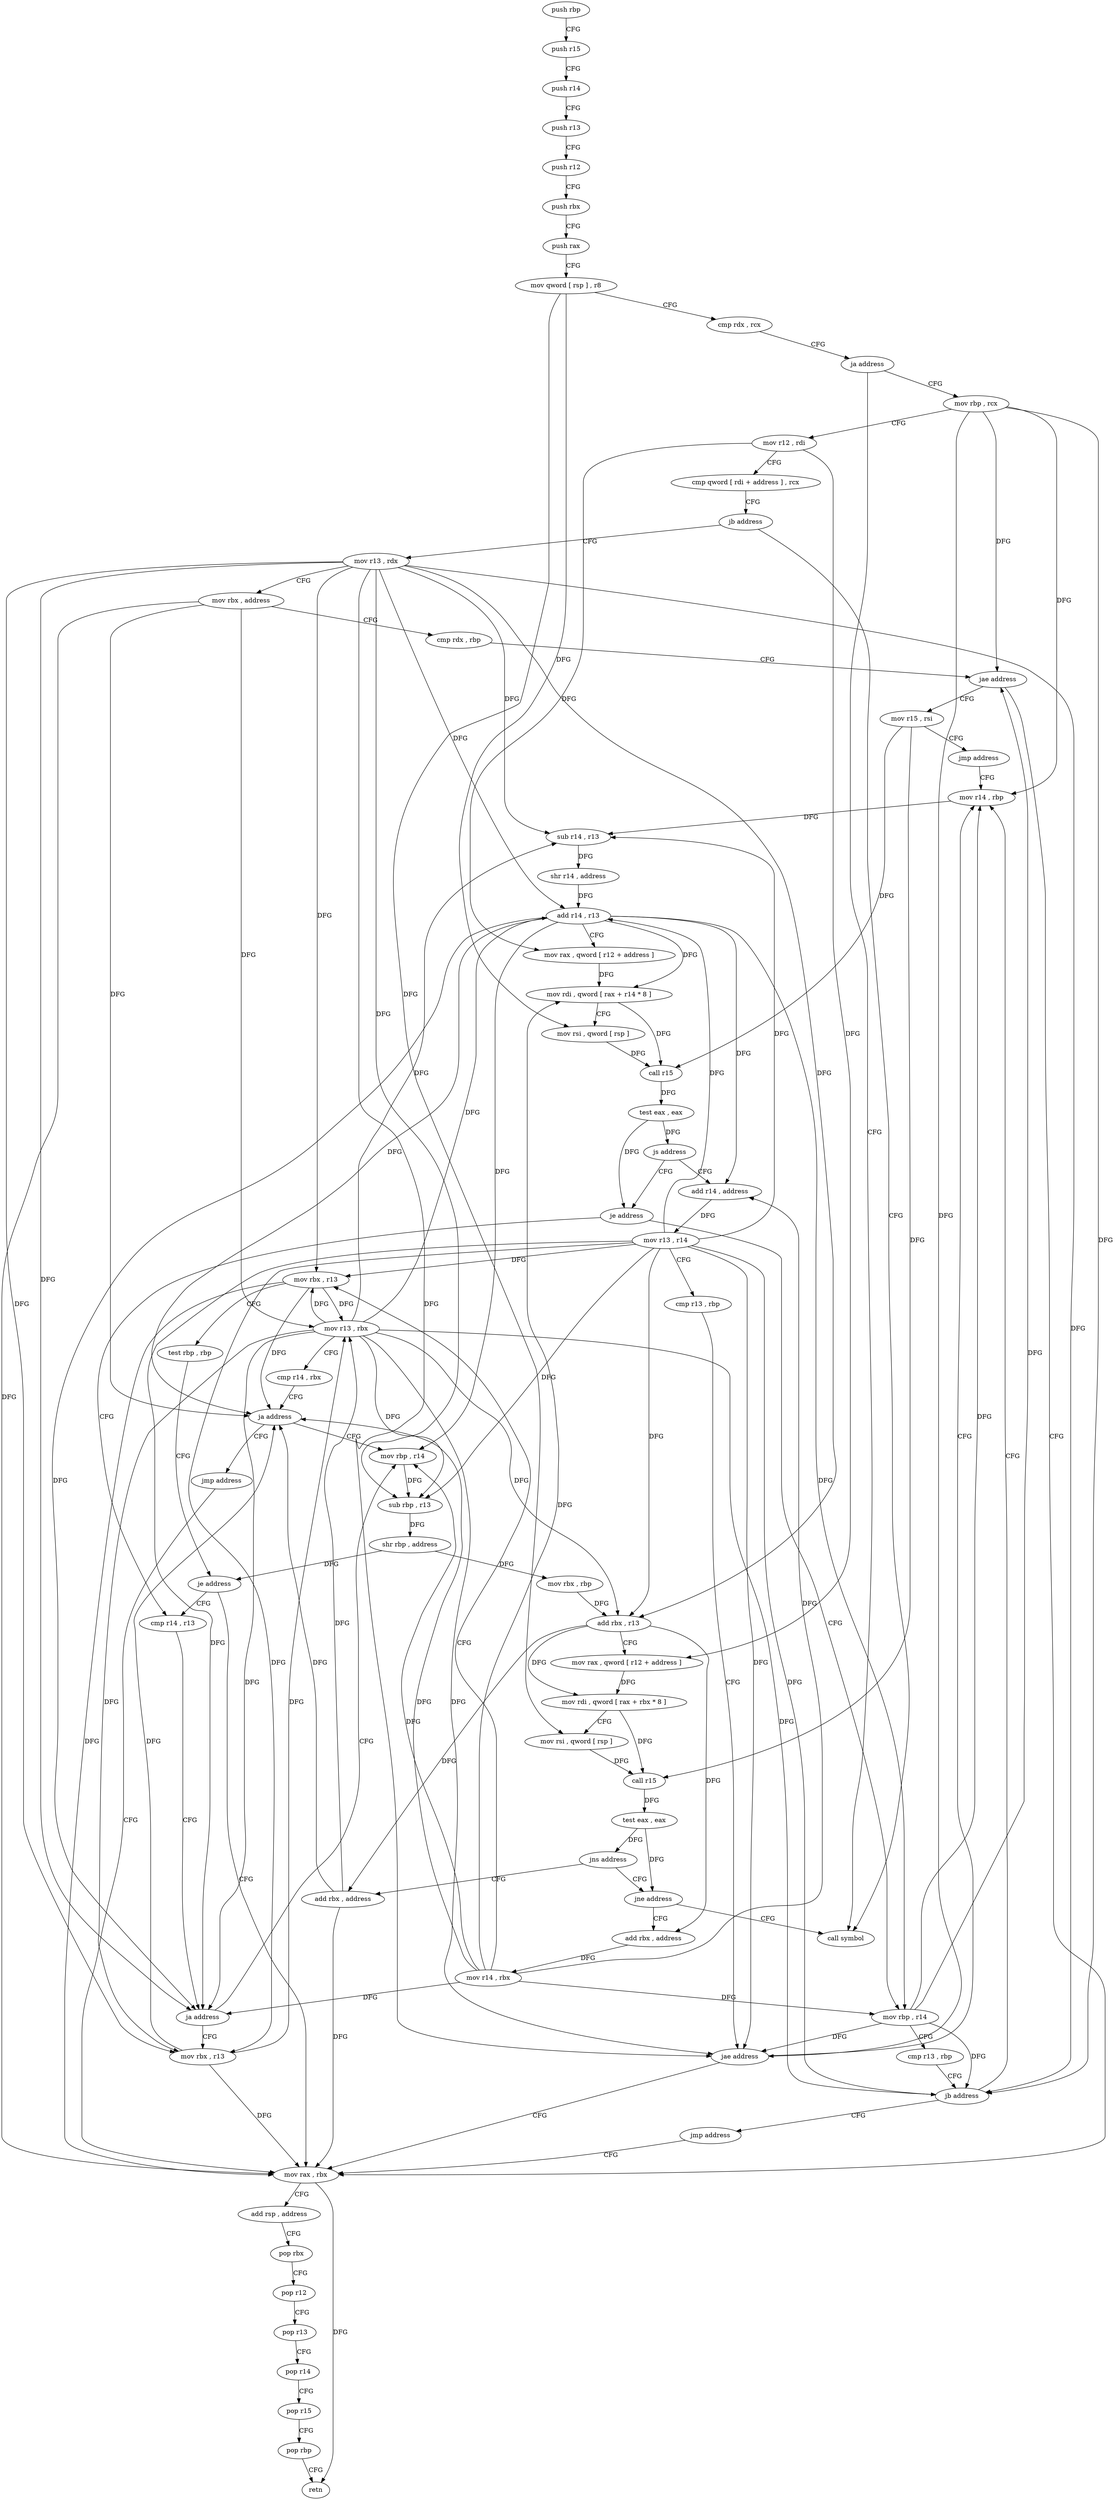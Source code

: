 digraph "func" {
"162720" [label = "push rbp" ]
"162721" [label = "push r15" ]
"162723" [label = "push r14" ]
"162725" [label = "push r13" ]
"162727" [label = "push r12" ]
"162729" [label = "push rbx" ]
"162730" [label = "push rax" ]
"162731" [label = "mov qword [ rsp ] , r8" ]
"162735" [label = "cmp rdx , rcx" ]
"162738" [label = "ja address" ]
"162940" [label = "call symbol" ]
"162744" [label = "mov rbp , rcx" ]
"162747" [label = "mov r12 , rdi" ]
"162750" [label = "cmp qword [ rdi + address ] , rcx" ]
"162754" [label = "jb address" ]
"162760" [label = "mov r13 , rdx" ]
"162763" [label = "mov rbx , address" ]
"162770" [label = "cmp rdx , rbp" ]
"162773" [label = "jae address" ]
"162922" [label = "mov rax , rbx" ]
"162779" [label = "mov r15 , rsi" ]
"162925" [label = "add rsp , address" ]
"162929" [label = "pop rbx" ]
"162930" [label = "pop r12" ]
"162932" [label = "pop r13" ]
"162934" [label = "pop r14" ]
"162936" [label = "pop r15" ]
"162938" [label = "pop rbp" ]
"162939" [label = "retn" ]
"162782" [label = "jmp address" ]
"162796" [label = "mov r14 , rbp" ]
"162799" [label = "sub r14 , r13" ]
"162802" [label = "shr r14 , address" ]
"162805" [label = "add r14 , r13" ]
"162808" [label = "mov rax , qword [ r12 + address ]" ]
"162813" [label = "mov rdi , qword [ rax + r14 * 8 ]" ]
"162817" [label = "mov rsi , qword [ rsp ]" ]
"162821" [label = "call r15" ]
"162824" [label = "test eax , eax" ]
"162826" [label = "js address" ]
"162784" [label = "add r14 , address" ]
"162828" [label = "je address" ]
"162788" [label = "mov r13 , r14" ]
"162791" [label = "cmp r13 , rbp" ]
"162794" [label = "jae address" ]
"162914" [label = "cmp r14 , r13" ]
"162830" [label = "mov rbp , r14" ]
"162917" [label = "ja address" ]
"162848" [label = "mov rbp , r14" ]
"162919" [label = "mov rbx , r13" ]
"162833" [label = "cmp r13 , rbp" ]
"162836" [label = "jb address" ]
"162838" [label = "jmp address" ]
"162851" [label = "sub rbp , r13" ]
"162854" [label = "shr rbp , address" ]
"162857" [label = "mov rbx , rbp" ]
"162860" [label = "add rbx , r13" ]
"162863" [label = "mov rax , qword [ r12 + address ]" ]
"162868" [label = "mov rdi , qword [ rax + rbx * 8 ]" ]
"162872" [label = "mov rsi , qword [ rsp ]" ]
"162876" [label = "call r15" ]
"162879" [label = "test eax , eax" ]
"162881" [label = "jns address" ]
"162897" [label = "jne address" ]
"162883" [label = "add rbx , address" ]
"162899" [label = "add rbx , address" ]
"162887" [label = "mov r13 , rbx" ]
"162890" [label = "cmp r14 , rbx" ]
"162893" [label = "ja address" ]
"162895" [label = "jmp address" ]
"162903" [label = "mov r14 , rbx" ]
"162906" [label = "mov rbx , r13" ]
"162909" [label = "test rbp , rbp" ]
"162912" [label = "je address" ]
"162720" -> "162721" [ label = "CFG" ]
"162721" -> "162723" [ label = "CFG" ]
"162723" -> "162725" [ label = "CFG" ]
"162725" -> "162727" [ label = "CFG" ]
"162727" -> "162729" [ label = "CFG" ]
"162729" -> "162730" [ label = "CFG" ]
"162730" -> "162731" [ label = "CFG" ]
"162731" -> "162735" [ label = "CFG" ]
"162731" -> "162817" [ label = "DFG" ]
"162731" -> "162872" [ label = "DFG" ]
"162735" -> "162738" [ label = "CFG" ]
"162738" -> "162940" [ label = "CFG" ]
"162738" -> "162744" [ label = "CFG" ]
"162744" -> "162747" [ label = "CFG" ]
"162744" -> "162773" [ label = "DFG" ]
"162744" -> "162796" [ label = "DFG" ]
"162744" -> "162794" [ label = "DFG" ]
"162744" -> "162836" [ label = "DFG" ]
"162747" -> "162750" [ label = "CFG" ]
"162747" -> "162808" [ label = "DFG" ]
"162747" -> "162863" [ label = "DFG" ]
"162750" -> "162754" [ label = "CFG" ]
"162754" -> "162940" [ label = "CFG" ]
"162754" -> "162760" [ label = "CFG" ]
"162760" -> "162763" [ label = "CFG" ]
"162760" -> "162799" [ label = "DFG" ]
"162760" -> "162805" [ label = "DFG" ]
"162760" -> "162794" [ label = "DFG" ]
"162760" -> "162917" [ label = "DFG" ]
"162760" -> "162836" [ label = "DFG" ]
"162760" -> "162851" [ label = "DFG" ]
"162760" -> "162860" [ label = "DFG" ]
"162760" -> "162919" [ label = "DFG" ]
"162760" -> "162906" [ label = "DFG" ]
"162763" -> "162770" [ label = "CFG" ]
"162763" -> "162922" [ label = "DFG" ]
"162763" -> "162887" [ label = "DFG" ]
"162763" -> "162893" [ label = "DFG" ]
"162770" -> "162773" [ label = "CFG" ]
"162773" -> "162922" [ label = "CFG" ]
"162773" -> "162779" [ label = "CFG" ]
"162922" -> "162925" [ label = "CFG" ]
"162922" -> "162939" [ label = "DFG" ]
"162779" -> "162782" [ label = "CFG" ]
"162779" -> "162821" [ label = "DFG" ]
"162779" -> "162876" [ label = "DFG" ]
"162925" -> "162929" [ label = "CFG" ]
"162929" -> "162930" [ label = "CFG" ]
"162930" -> "162932" [ label = "CFG" ]
"162932" -> "162934" [ label = "CFG" ]
"162934" -> "162936" [ label = "CFG" ]
"162936" -> "162938" [ label = "CFG" ]
"162938" -> "162939" [ label = "CFG" ]
"162782" -> "162796" [ label = "CFG" ]
"162796" -> "162799" [ label = "DFG" ]
"162799" -> "162802" [ label = "DFG" ]
"162802" -> "162805" [ label = "DFG" ]
"162805" -> "162808" [ label = "CFG" ]
"162805" -> "162813" [ label = "DFG" ]
"162805" -> "162784" [ label = "DFG" ]
"162805" -> "162917" [ label = "DFG" ]
"162805" -> "162830" [ label = "DFG" ]
"162805" -> "162848" [ label = "DFG" ]
"162805" -> "162893" [ label = "DFG" ]
"162808" -> "162813" [ label = "DFG" ]
"162813" -> "162817" [ label = "CFG" ]
"162813" -> "162821" [ label = "DFG" ]
"162817" -> "162821" [ label = "DFG" ]
"162821" -> "162824" [ label = "DFG" ]
"162824" -> "162826" [ label = "DFG" ]
"162824" -> "162828" [ label = "DFG" ]
"162826" -> "162784" [ label = "CFG" ]
"162826" -> "162828" [ label = "CFG" ]
"162784" -> "162788" [ label = "DFG" ]
"162828" -> "162914" [ label = "CFG" ]
"162828" -> "162830" [ label = "CFG" ]
"162788" -> "162791" [ label = "CFG" ]
"162788" -> "162799" [ label = "DFG" ]
"162788" -> "162805" [ label = "DFG" ]
"162788" -> "162794" [ label = "DFG" ]
"162788" -> "162917" [ label = "DFG" ]
"162788" -> "162836" [ label = "DFG" ]
"162788" -> "162851" [ label = "DFG" ]
"162788" -> "162860" [ label = "DFG" ]
"162788" -> "162919" [ label = "DFG" ]
"162788" -> "162906" [ label = "DFG" ]
"162791" -> "162794" [ label = "CFG" ]
"162794" -> "162922" [ label = "CFG" ]
"162794" -> "162796" [ label = "CFG" ]
"162914" -> "162917" [ label = "CFG" ]
"162830" -> "162833" [ label = "CFG" ]
"162830" -> "162773" [ label = "DFG" ]
"162830" -> "162796" [ label = "DFG" ]
"162830" -> "162794" [ label = "DFG" ]
"162830" -> "162836" [ label = "DFG" ]
"162917" -> "162848" [ label = "CFG" ]
"162917" -> "162919" [ label = "CFG" ]
"162848" -> "162851" [ label = "DFG" ]
"162919" -> "162922" [ label = "DFG" ]
"162919" -> "162887" [ label = "DFG" ]
"162919" -> "162893" [ label = "DFG" ]
"162833" -> "162836" [ label = "CFG" ]
"162836" -> "162796" [ label = "CFG" ]
"162836" -> "162838" [ label = "CFG" ]
"162838" -> "162922" [ label = "CFG" ]
"162851" -> "162854" [ label = "DFG" ]
"162854" -> "162857" [ label = "DFG" ]
"162854" -> "162912" [ label = "DFG" ]
"162857" -> "162860" [ label = "DFG" ]
"162860" -> "162863" [ label = "CFG" ]
"162860" -> "162868" [ label = "DFG" ]
"162860" -> "162883" [ label = "DFG" ]
"162860" -> "162899" [ label = "DFG" ]
"162863" -> "162868" [ label = "DFG" ]
"162868" -> "162872" [ label = "CFG" ]
"162868" -> "162876" [ label = "DFG" ]
"162872" -> "162876" [ label = "DFG" ]
"162876" -> "162879" [ label = "DFG" ]
"162879" -> "162881" [ label = "DFG" ]
"162879" -> "162897" [ label = "DFG" ]
"162881" -> "162897" [ label = "CFG" ]
"162881" -> "162883" [ label = "CFG" ]
"162897" -> "162940" [ label = "CFG" ]
"162897" -> "162899" [ label = "CFG" ]
"162883" -> "162887" [ label = "DFG" ]
"162883" -> "162922" [ label = "DFG" ]
"162883" -> "162893" [ label = "DFG" ]
"162899" -> "162903" [ label = "DFG" ]
"162887" -> "162890" [ label = "CFG" ]
"162887" -> "162799" [ label = "DFG" ]
"162887" -> "162805" [ label = "DFG" ]
"162887" -> "162917" [ label = "DFG" ]
"162887" -> "162851" [ label = "DFG" ]
"162887" -> "162860" [ label = "DFG" ]
"162887" -> "162919" [ label = "DFG" ]
"162887" -> "162794" [ label = "DFG" ]
"162887" -> "162836" [ label = "DFG" ]
"162887" -> "162906" [ label = "DFG" ]
"162890" -> "162893" [ label = "CFG" ]
"162893" -> "162848" [ label = "CFG" ]
"162893" -> "162895" [ label = "CFG" ]
"162895" -> "162922" [ label = "CFG" ]
"162903" -> "162906" [ label = "CFG" ]
"162903" -> "162813" [ label = "DFG" ]
"162903" -> "162784" [ label = "DFG" ]
"162903" -> "162830" [ label = "DFG" ]
"162903" -> "162848" [ label = "DFG" ]
"162903" -> "162917" [ label = "DFG" ]
"162903" -> "162893" [ label = "DFG" ]
"162906" -> "162909" [ label = "CFG" ]
"162906" -> "162922" [ label = "DFG" ]
"162906" -> "162887" [ label = "DFG" ]
"162906" -> "162893" [ label = "DFG" ]
"162909" -> "162912" [ label = "CFG" ]
"162912" -> "162922" [ label = "CFG" ]
"162912" -> "162914" [ label = "CFG" ]
}
